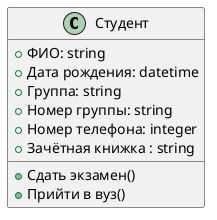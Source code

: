 @startuml 'student'
left to right direction
class Студент{
    +ФИО: string
    +Дата рождения: datetime
    +Группа: string
    +Номер группы: string
    +Номер телефона: integer
    +Зачётная книжка : string
    +Сдать экзамен()
    +Прийти в вуз()
}
@enduml